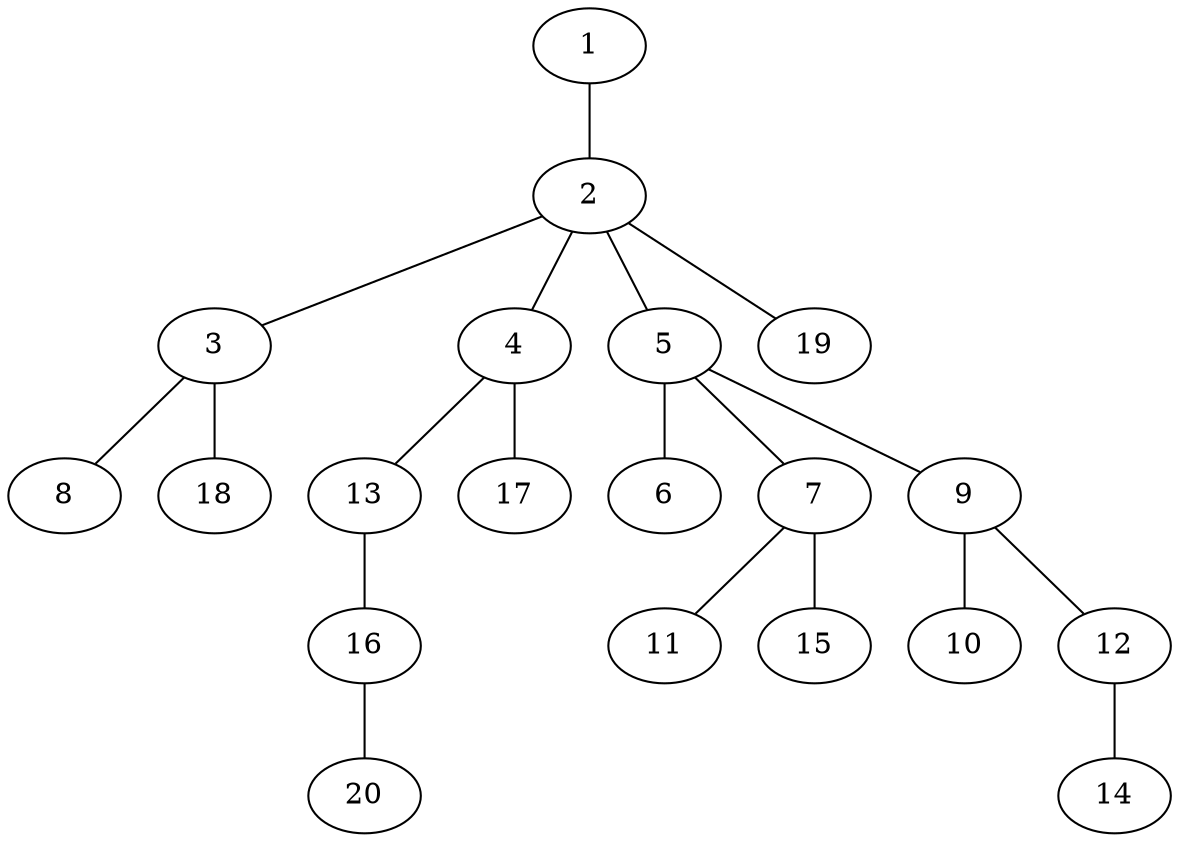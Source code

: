 graph graphname {1--2
2--3
2--4
2--5
2--19
3--8
3--18
4--13
4--17
5--6
5--7
5--9
7--11
7--15
9--10
9--12
12--14
13--16
16--20
}
